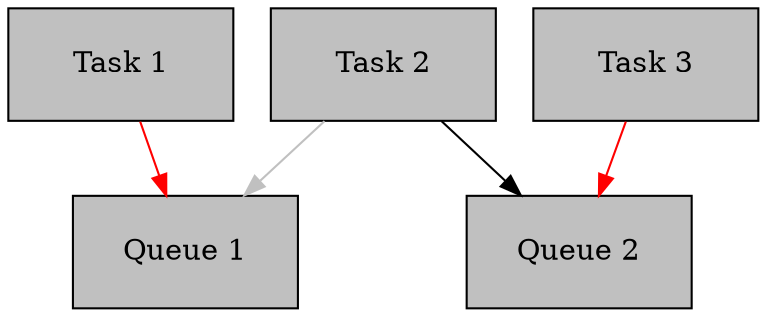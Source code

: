 digraph search {
overlap = false;
#rankdir="LR";
overlap=scalexy; //false, compress, ...
sep="+1"; // 0.1, +1

# compute nodes
    node [
        shape=rect
        style=filled
        fillcolor="white"
        width=1.5
        height=0.75
        fixedsize=true
        pad="0.212,1"
    ]
    t1 [label="Task 1", fillcolor="gray" pos="0,0!"]
    m1 [label="Queue 1", fillcolor="gray" pos="0,1.5!"]
    t2 [label="Task 2", fillcolor="gray" pos="0,3!"]
    m2 [label="Queue 2", fillcolor="gray" pos="0,4.5!"]
    t3 [label="Task 3", fillcolor="gray" pos="0,6!"]

    t1 -> m1 [color="red"]
    t2 -> m1 [color="gray"]
    t2 -> m2 [color="black"]
    t3 -> m2 [color="red"]
}
